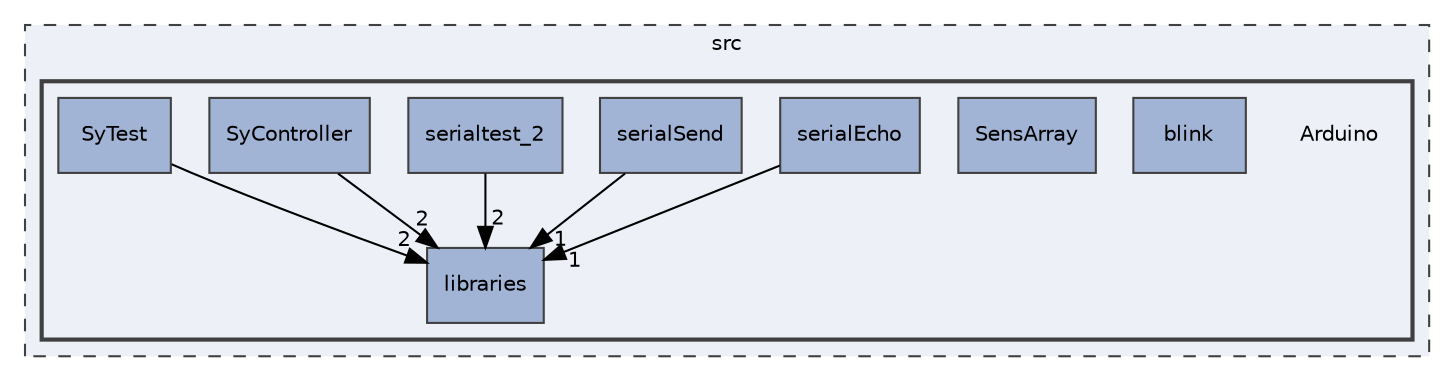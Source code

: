 digraph "src/Arduino"
{
 // LATEX_PDF_SIZE
  edge [fontname="Helvetica",fontsize="10",labelfontname="Helvetica",labelfontsize="10"];
  node [fontname="Helvetica",fontsize="10",shape=record];
  compound=true
  subgraph clusterdir_68267d1309a1af8e8297ef4c3efbcdba {
    graph [ bgcolor="#edf0f7", pencolor="grey25", style="filled,dashed,", label="src", fontname="Helvetica", fontsize="10", URL="dir_68267d1309a1af8e8297ef4c3efbcdba.html"]
  subgraph clusterdir_f958e8ac58b19dadf38a4a7b4cb38a1f {
    graph [ bgcolor="#edf0f7", pencolor="grey25", style="filled,bold,", label="", fontname="Helvetica", fontsize="10", URL="dir_f958e8ac58b19dadf38a4a7b4cb38a1f.html"]
    dir_f958e8ac58b19dadf38a4a7b4cb38a1f [shape=plaintext, label="Arduino"];
  dir_e7666842848d0e0b271729714ad7efbd [shape=box, label="blink", style="filled,", fillcolor="#a2b4d6", color="grey25", URL="dir_e7666842848d0e0b271729714ad7efbd.html"];
  dir_f99f708cec72a15cd88662dbbe55aa94 [shape=box, label="libraries", style="filled,", fillcolor="#a2b4d6", color="grey25", URL="dir_f99f708cec72a15cd88662dbbe55aa94.html"];
  dir_e54d49665e7889d4e4ff8e9867438a3c [shape=box, label="SensArray", style="filled,", fillcolor="#a2b4d6", color="grey25", URL="dir_e54d49665e7889d4e4ff8e9867438a3c.html"];
  dir_39aa5bb9d17d45ec8ed85c00743cf9a1 [shape=box, label="serialEcho", style="filled,", fillcolor="#a2b4d6", color="grey25", URL="dir_39aa5bb9d17d45ec8ed85c00743cf9a1.html"];
  dir_6084b29b48260ee83b892a022e221cdf [shape=box, label="serialSend", style="filled,", fillcolor="#a2b4d6", color="grey25", URL="dir_6084b29b48260ee83b892a022e221cdf.html"];
  dir_f09449eb3d51bdd04dc99c9546812bfc [shape=box, label="serialtest_2", style="filled,", fillcolor="#a2b4d6", color="grey25", URL="dir_f09449eb3d51bdd04dc99c9546812bfc.html"];
  dir_f021fb0ecc6f160be8a53d2dbf7c524c [shape=box, label="SyController", style="filled,", fillcolor="#a2b4d6", color="grey25", URL="dir_f021fb0ecc6f160be8a53d2dbf7c524c.html"];
  dir_fd4980829fe187e274a6b21bd05c972f [shape=box, label="SyTest", style="filled,", fillcolor="#a2b4d6", color="grey25", URL="dir_fd4980829fe187e274a6b21bd05c972f.html"];
  }
  }
  dir_39aa5bb9d17d45ec8ed85c00743cf9a1->dir_f99f708cec72a15cd88662dbbe55aa94 [headlabel="1", labeldistance=1.5 headhref="dir_000008_000003.html"];
  dir_6084b29b48260ee83b892a022e221cdf->dir_f99f708cec72a15cd88662dbbe55aa94 [headlabel="1", labeldistance=1.5 headhref="dir_000009_000003.html"];
  dir_f09449eb3d51bdd04dc99c9546812bfc->dir_f99f708cec72a15cd88662dbbe55aa94 [headlabel="2", labeldistance=1.5 headhref="dir_000010_000003.html"];
  dir_f021fb0ecc6f160be8a53d2dbf7c524c->dir_f99f708cec72a15cd88662dbbe55aa94 [headlabel="2", labeldistance=1.5 headhref="dir_000012_000003.html"];
  dir_fd4980829fe187e274a6b21bd05c972f->dir_f99f708cec72a15cd88662dbbe55aa94 [headlabel="2", labeldistance=1.5 headhref="dir_000014_000003.html"];
}
